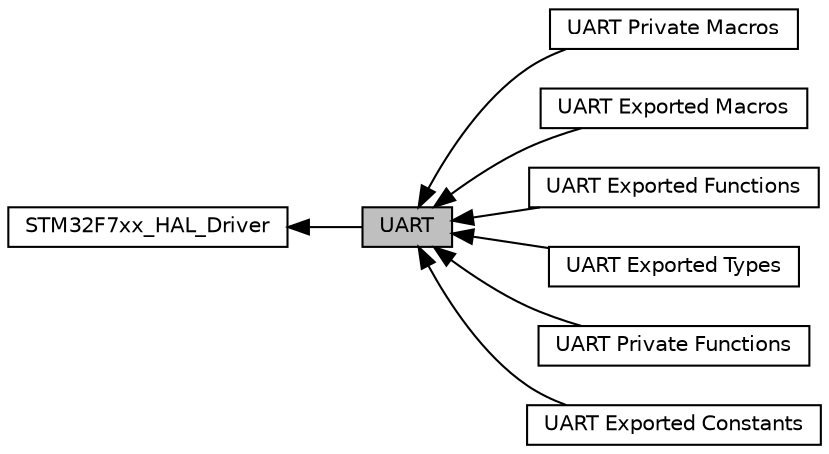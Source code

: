 digraph "UART"
{
  edge [fontname="Helvetica",fontsize="10",labelfontname="Helvetica",labelfontsize="10"];
  node [fontname="Helvetica",fontsize="10",shape=record];
  rankdir=LR;
  Node5 [label="UART Private Macros",height=0.2,width=0.4,color="black", fillcolor="white", style="filled",URL="$group___u_a_r_t___private___macros.html"];
  Node4 [label="UART Exported Macros",height=0.2,width=0.4,color="black", fillcolor="white", style="filled",URL="$group___u_a_r_t___exported___macros.html"];
  Node1 [label="STM32F7xx_HAL_Driver",height=0.2,width=0.4,color="black", fillcolor="white", style="filled",URL="$group___s_t_m32_f7xx___h_a_l___driver.html"];
  Node6 [label="UART Exported Functions",height=0.2,width=0.4,color="black", fillcolor="white", style="filled",URL="$group___u_a_r_t___exported___functions.html"];
  Node2 [label="UART Exported Types",height=0.2,width=0.4,color="black", fillcolor="white", style="filled",URL="$group___u_a_r_t___exported___types.html"];
  Node7 [label="UART Private Functions",height=0.2,width=0.4,color="black", fillcolor="white", style="filled",URL="$group___u_a_r_t___private___functions.html"];
  Node0 [label="UART",height=0.2,width=0.4,color="black", fillcolor="grey75", style="filled", fontcolor="black"];
  Node3 [label="UART Exported Constants",height=0.2,width=0.4,color="black", fillcolor="white", style="filled",URL="$group___u_a_r_t___exported___constants.html"];
  Node1->Node0 [shape=plaintext, dir="back", style="solid"];
  Node0->Node2 [shape=plaintext, dir="back", style="solid"];
  Node0->Node3 [shape=plaintext, dir="back", style="solid"];
  Node0->Node4 [shape=plaintext, dir="back", style="solid"];
  Node0->Node5 [shape=plaintext, dir="back", style="solid"];
  Node0->Node6 [shape=plaintext, dir="back", style="solid"];
  Node0->Node7 [shape=plaintext, dir="back", style="solid"];
}
